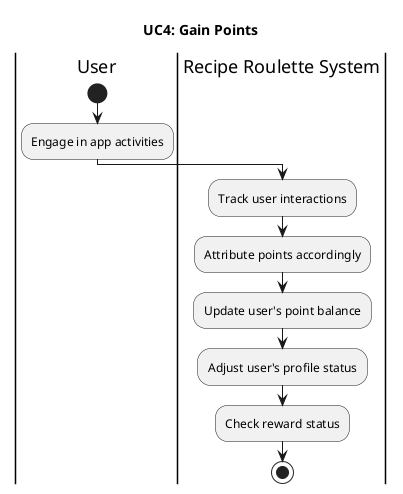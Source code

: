 @startuml
title UC4: Gain Points

|User|
start
:Engage in app activities;
|Recipe Roulette System|
:Track user interactions;
:Attribute points accordingly;
:Update user's point balance;
:Adjust user's profile status;
:Check reward status;
stop
@enduml
